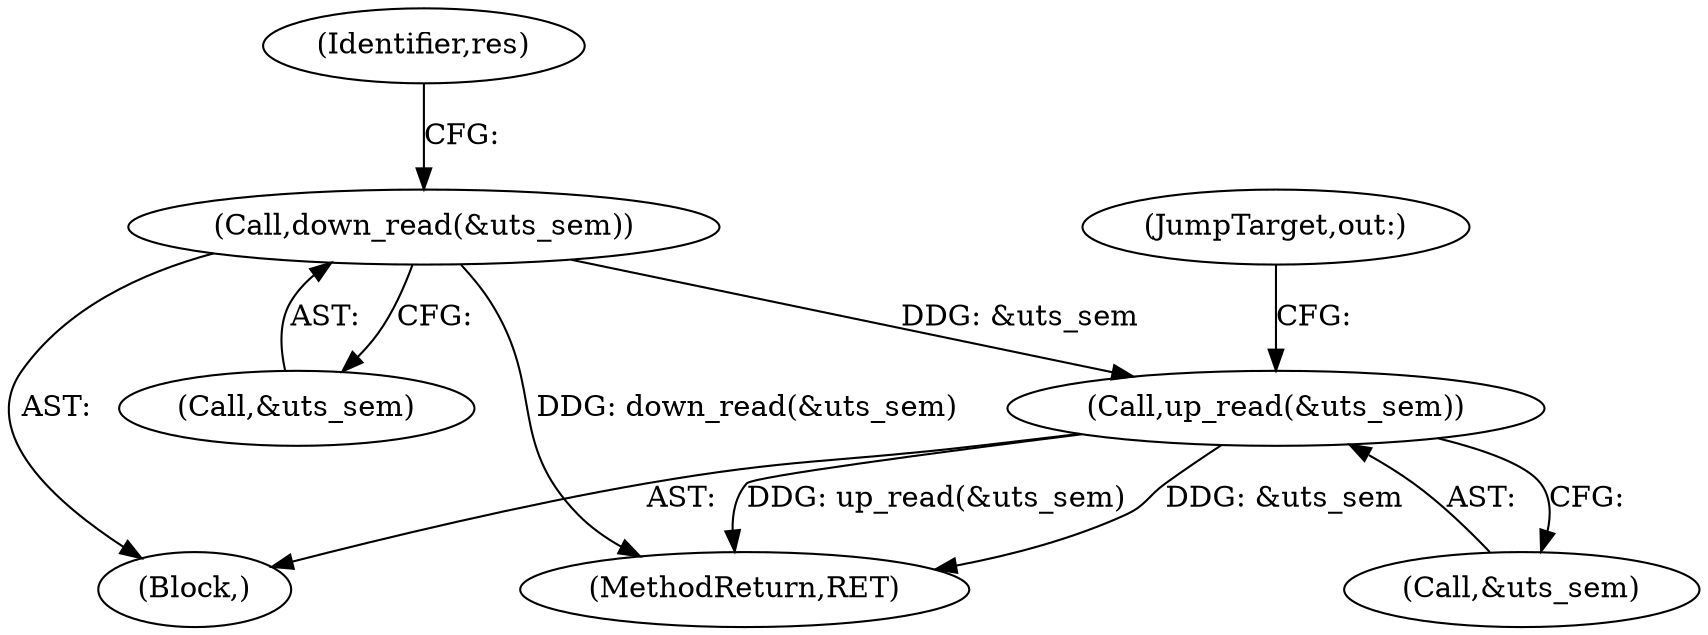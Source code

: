 digraph "0_linux_21c5977a836e399fc710ff2c5367845ed5c2527f_0@API" {
"1000176" [label="(Call,up_read(&uts_sem))"];
"1000138" [label="(Call,down_read(&uts_sem))"];
"1000179" [label="(JumpTarget,out:)"];
"1000142" [label="(Identifier,res)"];
"1000113" [label="(Block,)"];
"1000177" [label="(Call,&uts_sem)"];
"1000138" [label="(Call,down_read(&uts_sem))"];
"1000139" [label="(Call,&uts_sem)"];
"1000182" [label="(MethodReturn,RET)"];
"1000176" [label="(Call,up_read(&uts_sem))"];
"1000176" -> "1000113"  [label="AST: "];
"1000176" -> "1000177"  [label="CFG: "];
"1000177" -> "1000176"  [label="AST: "];
"1000179" -> "1000176"  [label="CFG: "];
"1000176" -> "1000182"  [label="DDG: up_read(&uts_sem)"];
"1000176" -> "1000182"  [label="DDG: &uts_sem"];
"1000138" -> "1000176"  [label="DDG: &uts_sem"];
"1000138" -> "1000113"  [label="AST: "];
"1000138" -> "1000139"  [label="CFG: "];
"1000139" -> "1000138"  [label="AST: "];
"1000142" -> "1000138"  [label="CFG: "];
"1000138" -> "1000182"  [label="DDG: down_read(&uts_sem)"];
}
